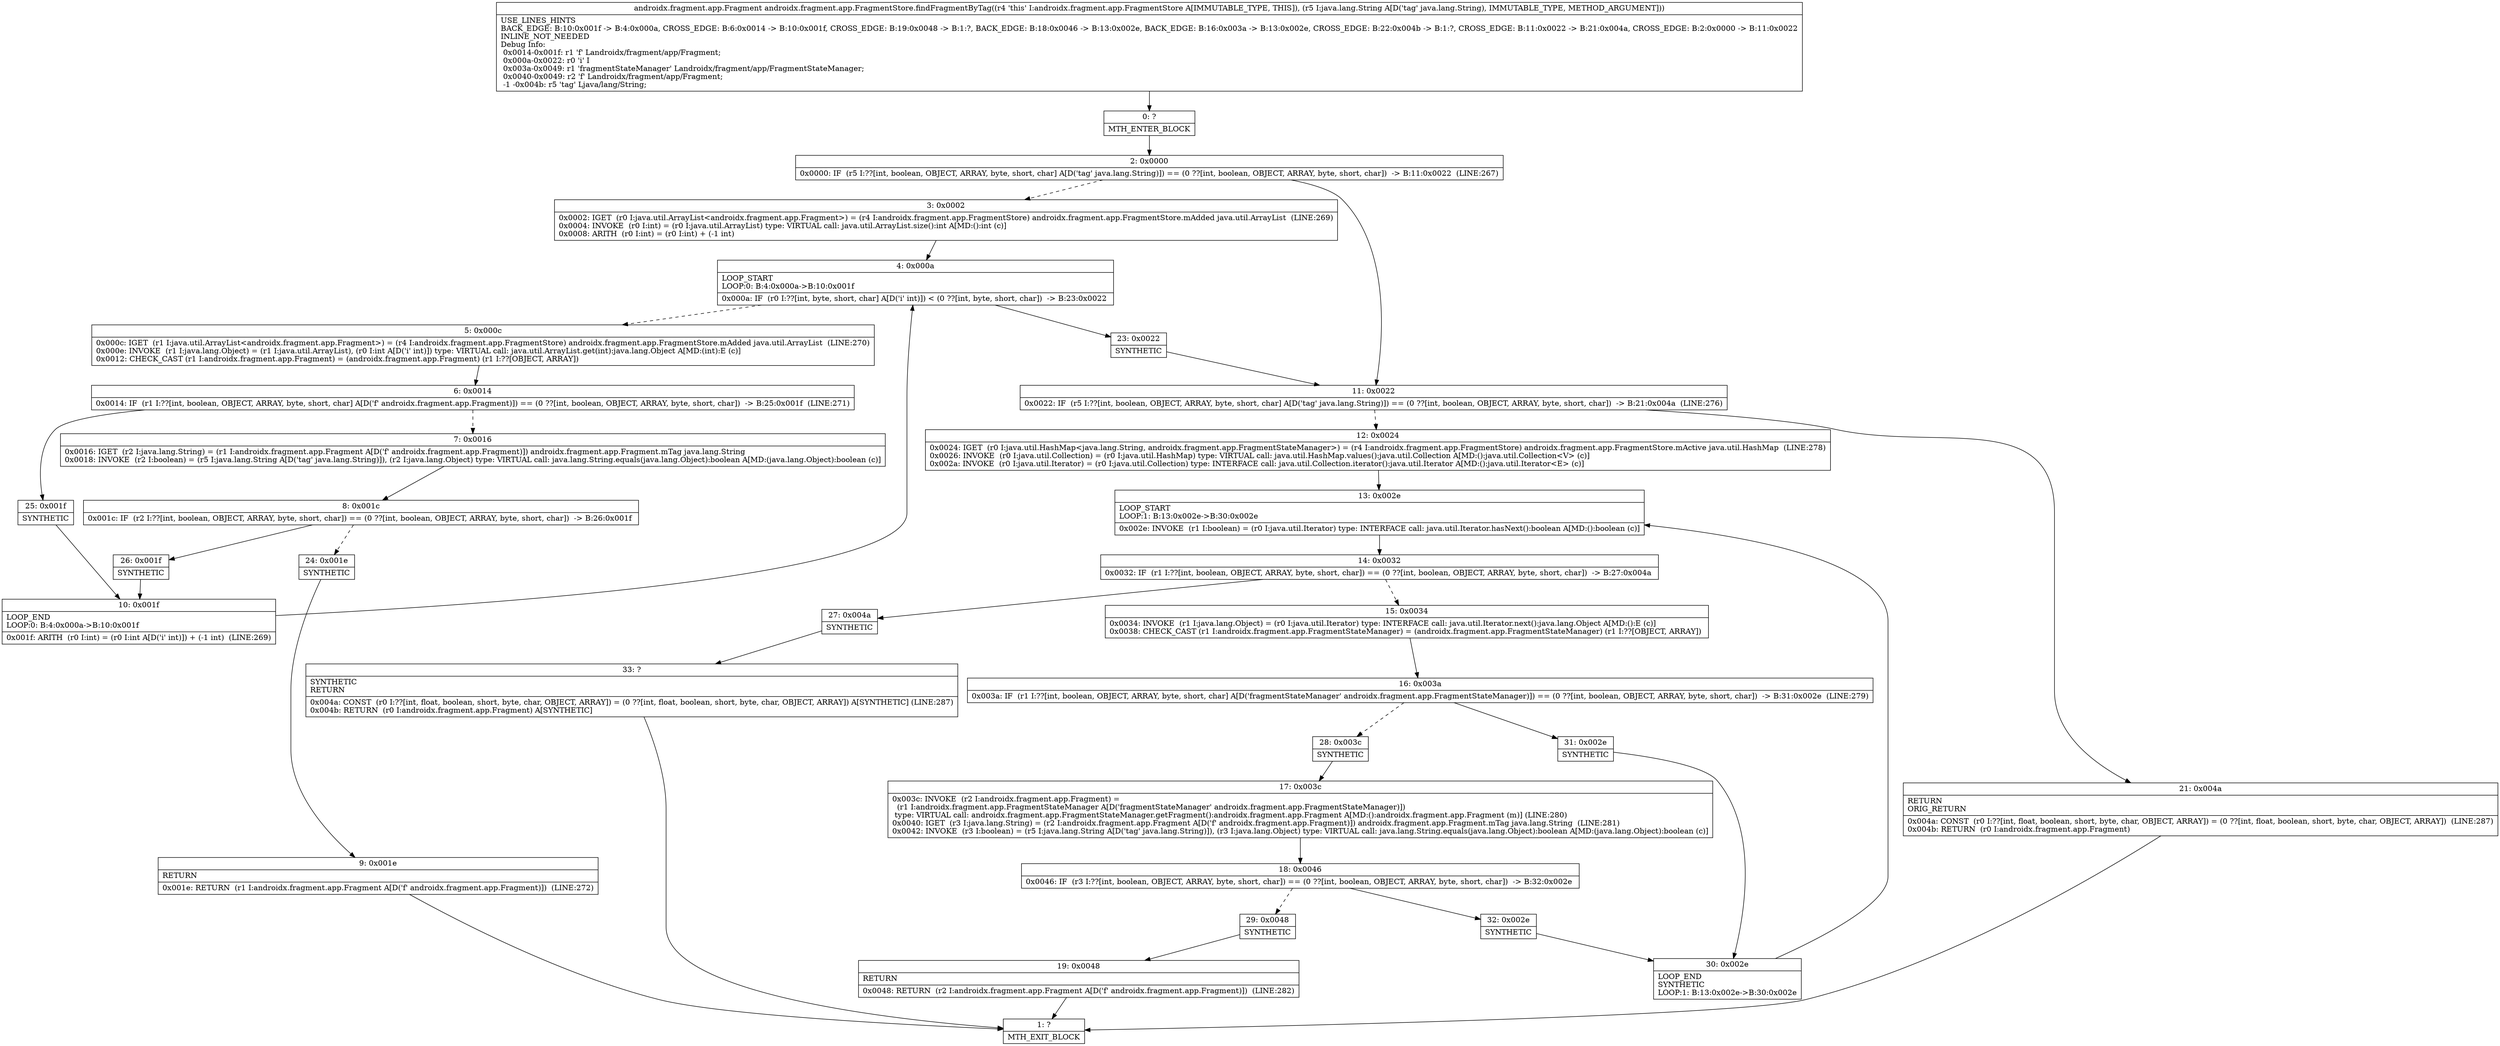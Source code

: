 digraph "CFG forandroidx.fragment.app.FragmentStore.findFragmentByTag(Ljava\/lang\/String;)Landroidx\/fragment\/app\/Fragment;" {
Node_0 [shape=record,label="{0\:\ ?|MTH_ENTER_BLOCK\l}"];
Node_2 [shape=record,label="{2\:\ 0x0000|0x0000: IF  (r5 I:??[int, boolean, OBJECT, ARRAY, byte, short, char] A[D('tag' java.lang.String)]) == (0 ??[int, boolean, OBJECT, ARRAY, byte, short, char])  \-\> B:11:0x0022  (LINE:267)\l}"];
Node_3 [shape=record,label="{3\:\ 0x0002|0x0002: IGET  (r0 I:java.util.ArrayList\<androidx.fragment.app.Fragment\>) = (r4 I:androidx.fragment.app.FragmentStore) androidx.fragment.app.FragmentStore.mAdded java.util.ArrayList  (LINE:269)\l0x0004: INVOKE  (r0 I:int) = (r0 I:java.util.ArrayList) type: VIRTUAL call: java.util.ArrayList.size():int A[MD:():int (c)]\l0x0008: ARITH  (r0 I:int) = (r0 I:int) + (\-1 int) \l}"];
Node_4 [shape=record,label="{4\:\ 0x000a|LOOP_START\lLOOP:0: B:4:0x000a\-\>B:10:0x001f\l|0x000a: IF  (r0 I:??[int, byte, short, char] A[D('i' int)]) \< (0 ??[int, byte, short, char])  \-\> B:23:0x0022 \l}"];
Node_5 [shape=record,label="{5\:\ 0x000c|0x000c: IGET  (r1 I:java.util.ArrayList\<androidx.fragment.app.Fragment\>) = (r4 I:androidx.fragment.app.FragmentStore) androidx.fragment.app.FragmentStore.mAdded java.util.ArrayList  (LINE:270)\l0x000e: INVOKE  (r1 I:java.lang.Object) = (r1 I:java.util.ArrayList), (r0 I:int A[D('i' int)]) type: VIRTUAL call: java.util.ArrayList.get(int):java.lang.Object A[MD:(int):E (c)]\l0x0012: CHECK_CAST (r1 I:androidx.fragment.app.Fragment) = (androidx.fragment.app.Fragment) (r1 I:??[OBJECT, ARRAY]) \l}"];
Node_6 [shape=record,label="{6\:\ 0x0014|0x0014: IF  (r1 I:??[int, boolean, OBJECT, ARRAY, byte, short, char] A[D('f' androidx.fragment.app.Fragment)]) == (0 ??[int, boolean, OBJECT, ARRAY, byte, short, char])  \-\> B:25:0x001f  (LINE:271)\l}"];
Node_7 [shape=record,label="{7\:\ 0x0016|0x0016: IGET  (r2 I:java.lang.String) = (r1 I:androidx.fragment.app.Fragment A[D('f' androidx.fragment.app.Fragment)]) androidx.fragment.app.Fragment.mTag java.lang.String \l0x0018: INVOKE  (r2 I:boolean) = (r5 I:java.lang.String A[D('tag' java.lang.String)]), (r2 I:java.lang.Object) type: VIRTUAL call: java.lang.String.equals(java.lang.Object):boolean A[MD:(java.lang.Object):boolean (c)]\l}"];
Node_8 [shape=record,label="{8\:\ 0x001c|0x001c: IF  (r2 I:??[int, boolean, OBJECT, ARRAY, byte, short, char]) == (0 ??[int, boolean, OBJECT, ARRAY, byte, short, char])  \-\> B:26:0x001f \l}"];
Node_24 [shape=record,label="{24\:\ 0x001e|SYNTHETIC\l}"];
Node_9 [shape=record,label="{9\:\ 0x001e|RETURN\l|0x001e: RETURN  (r1 I:androidx.fragment.app.Fragment A[D('f' androidx.fragment.app.Fragment)])  (LINE:272)\l}"];
Node_1 [shape=record,label="{1\:\ ?|MTH_EXIT_BLOCK\l}"];
Node_26 [shape=record,label="{26\:\ 0x001f|SYNTHETIC\l}"];
Node_10 [shape=record,label="{10\:\ 0x001f|LOOP_END\lLOOP:0: B:4:0x000a\-\>B:10:0x001f\l|0x001f: ARITH  (r0 I:int) = (r0 I:int A[D('i' int)]) + (\-1 int)  (LINE:269)\l}"];
Node_25 [shape=record,label="{25\:\ 0x001f|SYNTHETIC\l}"];
Node_23 [shape=record,label="{23\:\ 0x0022|SYNTHETIC\l}"];
Node_11 [shape=record,label="{11\:\ 0x0022|0x0022: IF  (r5 I:??[int, boolean, OBJECT, ARRAY, byte, short, char] A[D('tag' java.lang.String)]) == (0 ??[int, boolean, OBJECT, ARRAY, byte, short, char])  \-\> B:21:0x004a  (LINE:276)\l}"];
Node_12 [shape=record,label="{12\:\ 0x0024|0x0024: IGET  (r0 I:java.util.HashMap\<java.lang.String, androidx.fragment.app.FragmentStateManager\>) = (r4 I:androidx.fragment.app.FragmentStore) androidx.fragment.app.FragmentStore.mActive java.util.HashMap  (LINE:278)\l0x0026: INVOKE  (r0 I:java.util.Collection) = (r0 I:java.util.HashMap) type: VIRTUAL call: java.util.HashMap.values():java.util.Collection A[MD:():java.util.Collection\<V\> (c)]\l0x002a: INVOKE  (r0 I:java.util.Iterator) = (r0 I:java.util.Collection) type: INTERFACE call: java.util.Collection.iterator():java.util.Iterator A[MD:():java.util.Iterator\<E\> (c)]\l}"];
Node_13 [shape=record,label="{13\:\ 0x002e|LOOP_START\lLOOP:1: B:13:0x002e\-\>B:30:0x002e\l|0x002e: INVOKE  (r1 I:boolean) = (r0 I:java.util.Iterator) type: INTERFACE call: java.util.Iterator.hasNext():boolean A[MD:():boolean (c)]\l}"];
Node_14 [shape=record,label="{14\:\ 0x0032|0x0032: IF  (r1 I:??[int, boolean, OBJECT, ARRAY, byte, short, char]) == (0 ??[int, boolean, OBJECT, ARRAY, byte, short, char])  \-\> B:27:0x004a \l}"];
Node_15 [shape=record,label="{15\:\ 0x0034|0x0034: INVOKE  (r1 I:java.lang.Object) = (r0 I:java.util.Iterator) type: INTERFACE call: java.util.Iterator.next():java.lang.Object A[MD:():E (c)]\l0x0038: CHECK_CAST (r1 I:androidx.fragment.app.FragmentStateManager) = (androidx.fragment.app.FragmentStateManager) (r1 I:??[OBJECT, ARRAY]) \l}"];
Node_16 [shape=record,label="{16\:\ 0x003a|0x003a: IF  (r1 I:??[int, boolean, OBJECT, ARRAY, byte, short, char] A[D('fragmentStateManager' androidx.fragment.app.FragmentStateManager)]) == (0 ??[int, boolean, OBJECT, ARRAY, byte, short, char])  \-\> B:31:0x002e  (LINE:279)\l}"];
Node_28 [shape=record,label="{28\:\ 0x003c|SYNTHETIC\l}"];
Node_17 [shape=record,label="{17\:\ 0x003c|0x003c: INVOKE  (r2 I:androidx.fragment.app.Fragment) = \l  (r1 I:androidx.fragment.app.FragmentStateManager A[D('fragmentStateManager' androidx.fragment.app.FragmentStateManager)])\l type: VIRTUAL call: androidx.fragment.app.FragmentStateManager.getFragment():androidx.fragment.app.Fragment A[MD:():androidx.fragment.app.Fragment (m)] (LINE:280)\l0x0040: IGET  (r3 I:java.lang.String) = (r2 I:androidx.fragment.app.Fragment A[D('f' androidx.fragment.app.Fragment)]) androidx.fragment.app.Fragment.mTag java.lang.String  (LINE:281)\l0x0042: INVOKE  (r3 I:boolean) = (r5 I:java.lang.String A[D('tag' java.lang.String)]), (r3 I:java.lang.Object) type: VIRTUAL call: java.lang.String.equals(java.lang.Object):boolean A[MD:(java.lang.Object):boolean (c)]\l}"];
Node_18 [shape=record,label="{18\:\ 0x0046|0x0046: IF  (r3 I:??[int, boolean, OBJECT, ARRAY, byte, short, char]) == (0 ??[int, boolean, OBJECT, ARRAY, byte, short, char])  \-\> B:32:0x002e \l}"];
Node_29 [shape=record,label="{29\:\ 0x0048|SYNTHETIC\l}"];
Node_19 [shape=record,label="{19\:\ 0x0048|RETURN\l|0x0048: RETURN  (r2 I:androidx.fragment.app.Fragment A[D('f' androidx.fragment.app.Fragment)])  (LINE:282)\l}"];
Node_32 [shape=record,label="{32\:\ 0x002e|SYNTHETIC\l}"];
Node_30 [shape=record,label="{30\:\ 0x002e|LOOP_END\lSYNTHETIC\lLOOP:1: B:13:0x002e\-\>B:30:0x002e\l}"];
Node_31 [shape=record,label="{31\:\ 0x002e|SYNTHETIC\l}"];
Node_27 [shape=record,label="{27\:\ 0x004a|SYNTHETIC\l}"];
Node_33 [shape=record,label="{33\:\ ?|SYNTHETIC\lRETURN\l|0x004a: CONST  (r0 I:??[int, float, boolean, short, byte, char, OBJECT, ARRAY]) = (0 ??[int, float, boolean, short, byte, char, OBJECT, ARRAY]) A[SYNTHETIC] (LINE:287)\l0x004b: RETURN  (r0 I:androidx.fragment.app.Fragment) A[SYNTHETIC]\l}"];
Node_21 [shape=record,label="{21\:\ 0x004a|RETURN\lORIG_RETURN\l|0x004a: CONST  (r0 I:??[int, float, boolean, short, byte, char, OBJECT, ARRAY]) = (0 ??[int, float, boolean, short, byte, char, OBJECT, ARRAY])  (LINE:287)\l0x004b: RETURN  (r0 I:androidx.fragment.app.Fragment) \l}"];
MethodNode[shape=record,label="{androidx.fragment.app.Fragment androidx.fragment.app.FragmentStore.findFragmentByTag((r4 'this' I:androidx.fragment.app.FragmentStore A[IMMUTABLE_TYPE, THIS]), (r5 I:java.lang.String A[D('tag' java.lang.String), IMMUTABLE_TYPE, METHOD_ARGUMENT]))  | USE_LINES_HINTS\lBACK_EDGE: B:10:0x001f \-\> B:4:0x000a, CROSS_EDGE: B:6:0x0014 \-\> B:10:0x001f, CROSS_EDGE: B:19:0x0048 \-\> B:1:?, BACK_EDGE: B:18:0x0046 \-\> B:13:0x002e, BACK_EDGE: B:16:0x003a \-\> B:13:0x002e, CROSS_EDGE: B:22:0x004b \-\> B:1:?, CROSS_EDGE: B:11:0x0022 \-\> B:21:0x004a, CROSS_EDGE: B:2:0x0000 \-\> B:11:0x0022\lINLINE_NOT_NEEDED\lDebug Info:\l  0x0014\-0x001f: r1 'f' Landroidx\/fragment\/app\/Fragment;\l  0x000a\-0x0022: r0 'i' I\l  0x003a\-0x0049: r1 'fragmentStateManager' Landroidx\/fragment\/app\/FragmentStateManager;\l  0x0040\-0x0049: r2 'f' Landroidx\/fragment\/app\/Fragment;\l  \-1 \-0x004b: r5 'tag' Ljava\/lang\/String;\l}"];
MethodNode -> Node_0;Node_0 -> Node_2;
Node_2 -> Node_3[style=dashed];
Node_2 -> Node_11;
Node_3 -> Node_4;
Node_4 -> Node_5[style=dashed];
Node_4 -> Node_23;
Node_5 -> Node_6;
Node_6 -> Node_7[style=dashed];
Node_6 -> Node_25;
Node_7 -> Node_8;
Node_8 -> Node_24[style=dashed];
Node_8 -> Node_26;
Node_24 -> Node_9;
Node_9 -> Node_1;
Node_26 -> Node_10;
Node_10 -> Node_4;
Node_25 -> Node_10;
Node_23 -> Node_11;
Node_11 -> Node_12[style=dashed];
Node_11 -> Node_21;
Node_12 -> Node_13;
Node_13 -> Node_14;
Node_14 -> Node_15[style=dashed];
Node_14 -> Node_27;
Node_15 -> Node_16;
Node_16 -> Node_28[style=dashed];
Node_16 -> Node_31;
Node_28 -> Node_17;
Node_17 -> Node_18;
Node_18 -> Node_29[style=dashed];
Node_18 -> Node_32;
Node_29 -> Node_19;
Node_19 -> Node_1;
Node_32 -> Node_30;
Node_30 -> Node_13;
Node_31 -> Node_30;
Node_27 -> Node_33;
Node_33 -> Node_1;
Node_21 -> Node_1;
}

